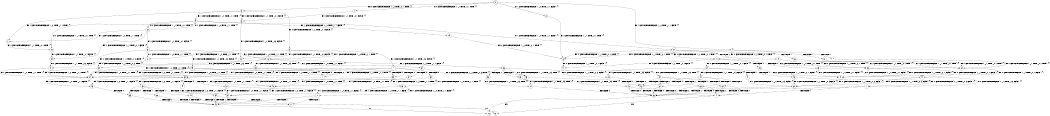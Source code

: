 digraph BCG {
size = "7, 10.5";
center = TRUE;
node [shape = circle];
0 [peripheries = 2];
0 -> 1 [label = "EX !0 !ATOMIC_EXCH_BRANCH (1, +1, TRUE, +0, 1, TRUE) !{}"];
0 -> 2 [label = "EX !1 !ATOMIC_EXCH_BRANCH (1, +0, TRUE, +1, 1, FALSE) !{}"];
0 -> 3 [label = "EX !0 !ATOMIC_EXCH_BRANCH (1, +1, TRUE, +0, 1, TRUE) !{}"];
0 -> 4 [label = "EX !1 !ATOMIC_EXCH_BRANCH (1, +0, TRUE, +1, 1, FALSE) !{}"];
1 -> 5 [label = "EX !0 !ATOMIC_EXCH_BRANCH (1, +1, TRUE, +0, 1, FALSE) !{}"];
2 -> 6 [label = "EX !0 !ATOMIC_EXCH_BRANCH (1, +1, TRUE, +0, 1, TRUE) !{}"];
3 -> 5 [label = "EX !0 !ATOMIC_EXCH_BRANCH (1, +1, TRUE, +0, 1, FALSE) !{}"];
3 -> 7 [label = "EX !1 !ATOMIC_EXCH_BRANCH (1, +0, TRUE, +1, 1, TRUE) !{}"];
3 -> 8 [label = "EX !0 !ATOMIC_EXCH_BRANCH (1, +1, TRUE, +0, 1, FALSE) !{}"];
3 -> 9 [label = "EX !1 !ATOMIC_EXCH_BRANCH (1, +0, TRUE, +1, 1, TRUE) !{}"];
4 -> 6 [label = "EX !0 !ATOMIC_EXCH_BRANCH (1, +1, TRUE, +0, 1, TRUE) !{}"];
4 -> 10 [label = "TERMINATE !1"];
4 -> 11 [label = "EX !0 !ATOMIC_EXCH_BRANCH (1, +1, TRUE, +0, 1, TRUE) !{}"];
4 -> 12 [label = "TERMINATE !1"];
5 -> 13 [label = "EX !0 !ATOMIC_EXCH_BRANCH (1, +1, TRUE, +0, 3, FALSE) !{}"];
6 -> 14 [label = "EX !0 !ATOMIC_EXCH_BRANCH (1, +1, TRUE, +0, 1, FALSE) !{}"];
7 -> 15 [label = "EX !0 !ATOMIC_EXCH_BRANCH (1, +1, TRUE, +0, 1, TRUE) !{}"];
8 -> 13 [label = "EX !0 !ATOMIC_EXCH_BRANCH (1, +1, TRUE, +0, 3, FALSE) !{}"];
8 -> 16 [label = "EX !1 !ATOMIC_EXCH_BRANCH (1, +0, TRUE, +1, 1, TRUE) !{}"];
8 -> 17 [label = "EX !0 !ATOMIC_EXCH_BRANCH (1, +1, TRUE, +0, 3, FALSE) !{}"];
8 -> 18 [label = "EX !1 !ATOMIC_EXCH_BRANCH (1, +0, TRUE, +1, 1, TRUE) !{}"];
9 -> 15 [label = "EX !0 !ATOMIC_EXCH_BRANCH (1, +1, TRUE, +0, 1, TRUE) !{}"];
9 -> 19 [label = "EX !1 !ATOMIC_EXCH_BRANCH (1, +0, TRUE, +1, 1, FALSE) !{}"];
9 -> 20 [label = "EX !0 !ATOMIC_EXCH_BRANCH (1, +1, TRUE, +0, 1, TRUE) !{}"];
9 -> 21 [label = "EX !1 !ATOMIC_EXCH_BRANCH (1, +0, TRUE, +1, 1, FALSE) !{}"];
10 -> 22 [label = "EX !0 !ATOMIC_EXCH_BRANCH (1, +1, TRUE, +0, 1, TRUE) !{}"];
11 -> 14 [label = "EX !0 !ATOMIC_EXCH_BRANCH (1, +1, TRUE, +0, 1, FALSE) !{}"];
11 -> 23 [label = "TERMINATE !1"];
11 -> 24 [label = "EX !0 !ATOMIC_EXCH_BRANCH (1, +1, TRUE, +0, 1, FALSE) !{}"];
11 -> 25 [label = "TERMINATE !1"];
12 -> 22 [label = "EX !0 !ATOMIC_EXCH_BRANCH (1, +1, TRUE, +0, 1, TRUE) !{}"];
12 -> 26 [label = "EX !0 !ATOMIC_EXCH_BRANCH (1, +1, TRUE, +0, 1, TRUE) !{}"];
13 -> 27 [label = "EX !1 !ATOMIC_EXCH_BRANCH (1, +0, TRUE, +1, 1, TRUE) !{}"];
14 -> 28 [label = "EX !0 !ATOMIC_EXCH_BRANCH (1, +1, TRUE, +0, 3, FALSE) !{}"];
15 -> 29 [label = "EX !0 !ATOMIC_EXCH_BRANCH (1, +1, TRUE, +0, 1, FALSE) !{}"];
16 -> 30 [label = "EX !0 !ATOMIC_EXCH_BRANCH (1, +1, TRUE, +0, 3, TRUE) !{}"];
17 -> 27 [label = "EX !1 !ATOMIC_EXCH_BRANCH (1, +0, TRUE, +1, 1, TRUE) !{}"];
17 -> 31 [label = "TERMINATE !0"];
17 -> 32 [label = "EX !1 !ATOMIC_EXCH_BRANCH (1, +0, TRUE, +1, 1, TRUE) !{}"];
17 -> 33 [label = "TERMINATE !0"];
18 -> 30 [label = "EX !0 !ATOMIC_EXCH_BRANCH (1, +1, TRUE, +0, 3, TRUE) !{}"];
18 -> 34 [label = "EX !1 !ATOMIC_EXCH_BRANCH (1, +0, TRUE, +1, 1, FALSE) !{}"];
18 -> 35 [label = "EX !0 !ATOMIC_EXCH_BRANCH (1, +1, TRUE, +0, 3, TRUE) !{}"];
18 -> 36 [label = "EX !1 !ATOMIC_EXCH_BRANCH (1, +0, TRUE, +1, 1, FALSE) !{}"];
19 -> 6 [label = "EX !0 !ATOMIC_EXCH_BRANCH (1, +1, TRUE, +0, 1, TRUE) !{}"];
20 -> 29 [label = "EX !0 !ATOMIC_EXCH_BRANCH (1, +1, TRUE, +0, 1, FALSE) !{}"];
20 -> 7 [label = "EX !1 !ATOMIC_EXCH_BRANCH (1, +0, TRUE, +1, 1, TRUE) !{}"];
20 -> 37 [label = "EX !0 !ATOMIC_EXCH_BRANCH (1, +1, TRUE, +0, 1, FALSE) !{}"];
20 -> 9 [label = "EX !1 !ATOMIC_EXCH_BRANCH (1, +0, TRUE, +1, 1, TRUE) !{}"];
21 -> 6 [label = "EX !0 !ATOMIC_EXCH_BRANCH (1, +1, TRUE, +0, 1, TRUE) !{}"];
21 -> 38 [label = "TERMINATE !1"];
21 -> 11 [label = "EX !0 !ATOMIC_EXCH_BRANCH (1, +1, TRUE, +0, 1, TRUE) !{}"];
21 -> 39 [label = "TERMINATE !1"];
22 -> 40 [label = "EX !0 !ATOMIC_EXCH_BRANCH (1, +1, TRUE, +0, 1, FALSE) !{}"];
23 -> 40 [label = "EX !0 !ATOMIC_EXCH_BRANCH (1, +1, TRUE, +0, 1, FALSE) !{}"];
24 -> 28 [label = "EX !0 !ATOMIC_EXCH_BRANCH (1, +1, TRUE, +0, 3, FALSE) !{}"];
24 -> 41 [label = "TERMINATE !1"];
24 -> 42 [label = "EX !0 !ATOMIC_EXCH_BRANCH (1, +1, TRUE, +0, 3, FALSE) !{}"];
24 -> 43 [label = "TERMINATE !1"];
25 -> 40 [label = "EX !0 !ATOMIC_EXCH_BRANCH (1, +1, TRUE, +0, 1, FALSE) !{}"];
25 -> 44 [label = "EX !0 !ATOMIC_EXCH_BRANCH (1, +1, TRUE, +0, 1, FALSE) !{}"];
26 -> 40 [label = "EX !0 !ATOMIC_EXCH_BRANCH (1, +1, TRUE, +0, 1, FALSE) !{}"];
26 -> 44 [label = "EX !0 !ATOMIC_EXCH_BRANCH (1, +1, TRUE, +0, 1, FALSE) !{}"];
27 -> 45 [label = "EX !1 !ATOMIC_EXCH_BRANCH (1, +0, TRUE, +1, 1, FALSE) !{}"];
28 -> 46 [label = "TERMINATE !0"];
29 -> 47 [label = "EX !0 !ATOMIC_EXCH_BRANCH (1, +1, TRUE, +0, 3, FALSE) !{}"];
30 -> 27 [label = "EX !1 !ATOMIC_EXCH_BRANCH (1, +0, TRUE, +1, 1, TRUE) !{}"];
31 -> 48 [label = "EX !1 !ATOMIC_EXCH_BRANCH (1, +0, TRUE, +1, 1, TRUE) !{}"];
32 -> 45 [label = "EX !1 !ATOMIC_EXCH_BRANCH (1, +0, TRUE, +1, 1, FALSE) !{}"];
32 -> 49 [label = "TERMINATE !0"];
32 -> 50 [label = "EX !1 !ATOMIC_EXCH_BRANCH (1, +0, TRUE, +1, 1, FALSE) !{}"];
32 -> 51 [label = "TERMINATE !0"];
33 -> 48 [label = "EX !1 !ATOMIC_EXCH_BRANCH (1, +0, TRUE, +1, 1, TRUE) !{}"];
33 -> 52 [label = "EX !1 !ATOMIC_EXCH_BRANCH (1, +0, TRUE, +1, 1, TRUE) !{}"];
34 -> 53 [label = "EX !0 !ATOMIC_EXCH_BRANCH (1, +1, TRUE, +0, 3, TRUE) !{}"];
35 -> 27 [label = "EX !1 !ATOMIC_EXCH_BRANCH (1, +0, TRUE, +1, 1, TRUE) !{}"];
35 -> 54 [label = "TERMINATE !0"];
35 -> 32 [label = "EX !1 !ATOMIC_EXCH_BRANCH (1, +0, TRUE, +1, 1, TRUE) !{}"];
35 -> 55 [label = "TERMINATE !0"];
36 -> 53 [label = "EX !0 !ATOMIC_EXCH_BRANCH (1, +1, TRUE, +0, 3, TRUE) !{}"];
36 -> 56 [label = "TERMINATE !1"];
36 -> 57 [label = "EX !0 !ATOMIC_EXCH_BRANCH (1, +1, TRUE, +0, 3, TRUE) !{}"];
36 -> 58 [label = "TERMINATE !1"];
37 -> 47 [label = "EX !0 !ATOMIC_EXCH_BRANCH (1, +1, TRUE, +0, 3, FALSE) !{}"];
37 -> 16 [label = "EX !1 !ATOMIC_EXCH_BRANCH (1, +0, TRUE, +1, 1, TRUE) !{}"];
37 -> 59 [label = "EX !0 !ATOMIC_EXCH_BRANCH (1, +1, TRUE, +0, 3, FALSE) !{}"];
37 -> 18 [label = "EX !1 !ATOMIC_EXCH_BRANCH (1, +0, TRUE, +1, 1, TRUE) !{}"];
38 -> 22 [label = "EX !0 !ATOMIC_EXCH_BRANCH (1, +1, TRUE, +0, 1, TRUE) !{}"];
39 -> 22 [label = "EX !0 !ATOMIC_EXCH_BRANCH (1, +1, TRUE, +0, 1, TRUE) !{}"];
39 -> 26 [label = "EX !0 !ATOMIC_EXCH_BRANCH (1, +1, TRUE, +0, 1, TRUE) !{}"];
40 -> 60 [label = "EX !0 !ATOMIC_EXCH_BRANCH (1, +1, TRUE, +0, 3, FALSE) !{}"];
41 -> 60 [label = "EX !0 !ATOMIC_EXCH_BRANCH (1, +1, TRUE, +0, 3, FALSE) !{}"];
42 -> 46 [label = "TERMINATE !0"];
42 -> 61 [label = "TERMINATE !1"];
42 -> 62 [label = "TERMINATE !0"];
42 -> 63 [label = "TERMINATE !1"];
43 -> 60 [label = "EX !0 !ATOMIC_EXCH_BRANCH (1, +1, TRUE, +0, 3, FALSE) !{}"];
43 -> 64 [label = "EX !0 !ATOMIC_EXCH_BRANCH (1, +1, TRUE, +0, 3, FALSE) !{}"];
44 -> 60 [label = "EX !0 !ATOMIC_EXCH_BRANCH (1, +1, TRUE, +0, 3, FALSE) !{}"];
44 -> 64 [label = "EX !0 !ATOMIC_EXCH_BRANCH (1, +1, TRUE, +0, 3, FALSE) !{}"];
45 -> 65 [label = "TERMINATE !0"];
46 -> 66 [label = "TERMINATE !1"];
47 -> 27 [label = "EX !1 !ATOMIC_EXCH_BRANCH (1, +0, TRUE, +1, 1, TRUE) !{}"];
48 -> 67 [label = "EX !1 !ATOMIC_EXCH_BRANCH (1, +0, TRUE, +1, 1, FALSE) !{}"];
49 -> 67 [label = "EX !1 !ATOMIC_EXCH_BRANCH (1, +0, TRUE, +1, 1, FALSE) !{}"];
50 -> 65 [label = "TERMINATE !0"];
50 -> 68 [label = "TERMINATE !1"];
50 -> 69 [label = "TERMINATE !0"];
50 -> 70 [label = "TERMINATE !1"];
51 -> 67 [label = "EX !1 !ATOMIC_EXCH_BRANCH (1, +0, TRUE, +1, 1, FALSE) !{}"];
51 -> 71 [label = "EX !1 !ATOMIC_EXCH_BRANCH (1, +0, TRUE, +1, 1, FALSE) !{}"];
52 -> 67 [label = "EX !1 !ATOMIC_EXCH_BRANCH (1, +0, TRUE, +1, 1, FALSE) !{}"];
52 -> 71 [label = "EX !1 !ATOMIC_EXCH_BRANCH (1, +0, TRUE, +1, 1, FALSE) !{}"];
53 -> 46 [label = "TERMINATE !0"];
54 -> 48 [label = "EX !1 !ATOMIC_EXCH_BRANCH (1, +0, TRUE, +1, 1, TRUE) !{}"];
55 -> 48 [label = "EX !1 !ATOMIC_EXCH_BRANCH (1, +0, TRUE, +1, 1, TRUE) !{}"];
55 -> 52 [label = "EX !1 !ATOMIC_EXCH_BRANCH (1, +0, TRUE, +1, 1, TRUE) !{}"];
56 -> 72 [label = "EX !0 !ATOMIC_EXCH_BRANCH (1, +1, TRUE, +0, 3, TRUE) !{}"];
57 -> 46 [label = "TERMINATE !0"];
57 -> 61 [label = "TERMINATE !1"];
57 -> 62 [label = "TERMINATE !0"];
57 -> 63 [label = "TERMINATE !1"];
58 -> 72 [label = "EX !0 !ATOMIC_EXCH_BRANCH (1, +1, TRUE, +0, 3, TRUE) !{}"];
58 -> 73 [label = "EX !0 !ATOMIC_EXCH_BRANCH (1, +1, TRUE, +0, 3, TRUE) !{}"];
59 -> 27 [label = "EX !1 !ATOMIC_EXCH_BRANCH (1, +0, TRUE, +1, 1, TRUE) !{}"];
59 -> 54 [label = "TERMINATE !0"];
59 -> 32 [label = "EX !1 !ATOMIC_EXCH_BRANCH (1, +0, TRUE, +1, 1, TRUE) !{}"];
59 -> 55 [label = "TERMINATE !0"];
60 -> 66 [label = "TERMINATE !0"];
61 -> 66 [label = "TERMINATE !0"];
62 -> 66 [label = "TERMINATE !1"];
62 -> 74 [label = "TERMINATE !1"];
63 -> 66 [label = "TERMINATE !0"];
63 -> 74 [label = "TERMINATE !0"];
64 -> 66 [label = "TERMINATE !0"];
64 -> 74 [label = "TERMINATE !0"];
65 -> 75 [label = "TERMINATE !1"];
66 -> 76 [label = "exit"];
67 -> 75 [label = "TERMINATE !1"];
68 -> 75 [label = "TERMINATE !0"];
69 -> 75 [label = "TERMINATE !1"];
69 -> 77 [label = "TERMINATE !1"];
70 -> 75 [label = "TERMINATE !0"];
70 -> 77 [label = "TERMINATE !0"];
71 -> 75 [label = "TERMINATE !1"];
71 -> 77 [label = "TERMINATE !1"];
72 -> 66 [label = "TERMINATE !0"];
73 -> 66 [label = "TERMINATE !0"];
73 -> 74 [label = "TERMINATE !0"];
74 -> 78 [label = "exit"];
75 -> 76 [label = "exit"];
77 -> 78 [label = "exit"];
}
